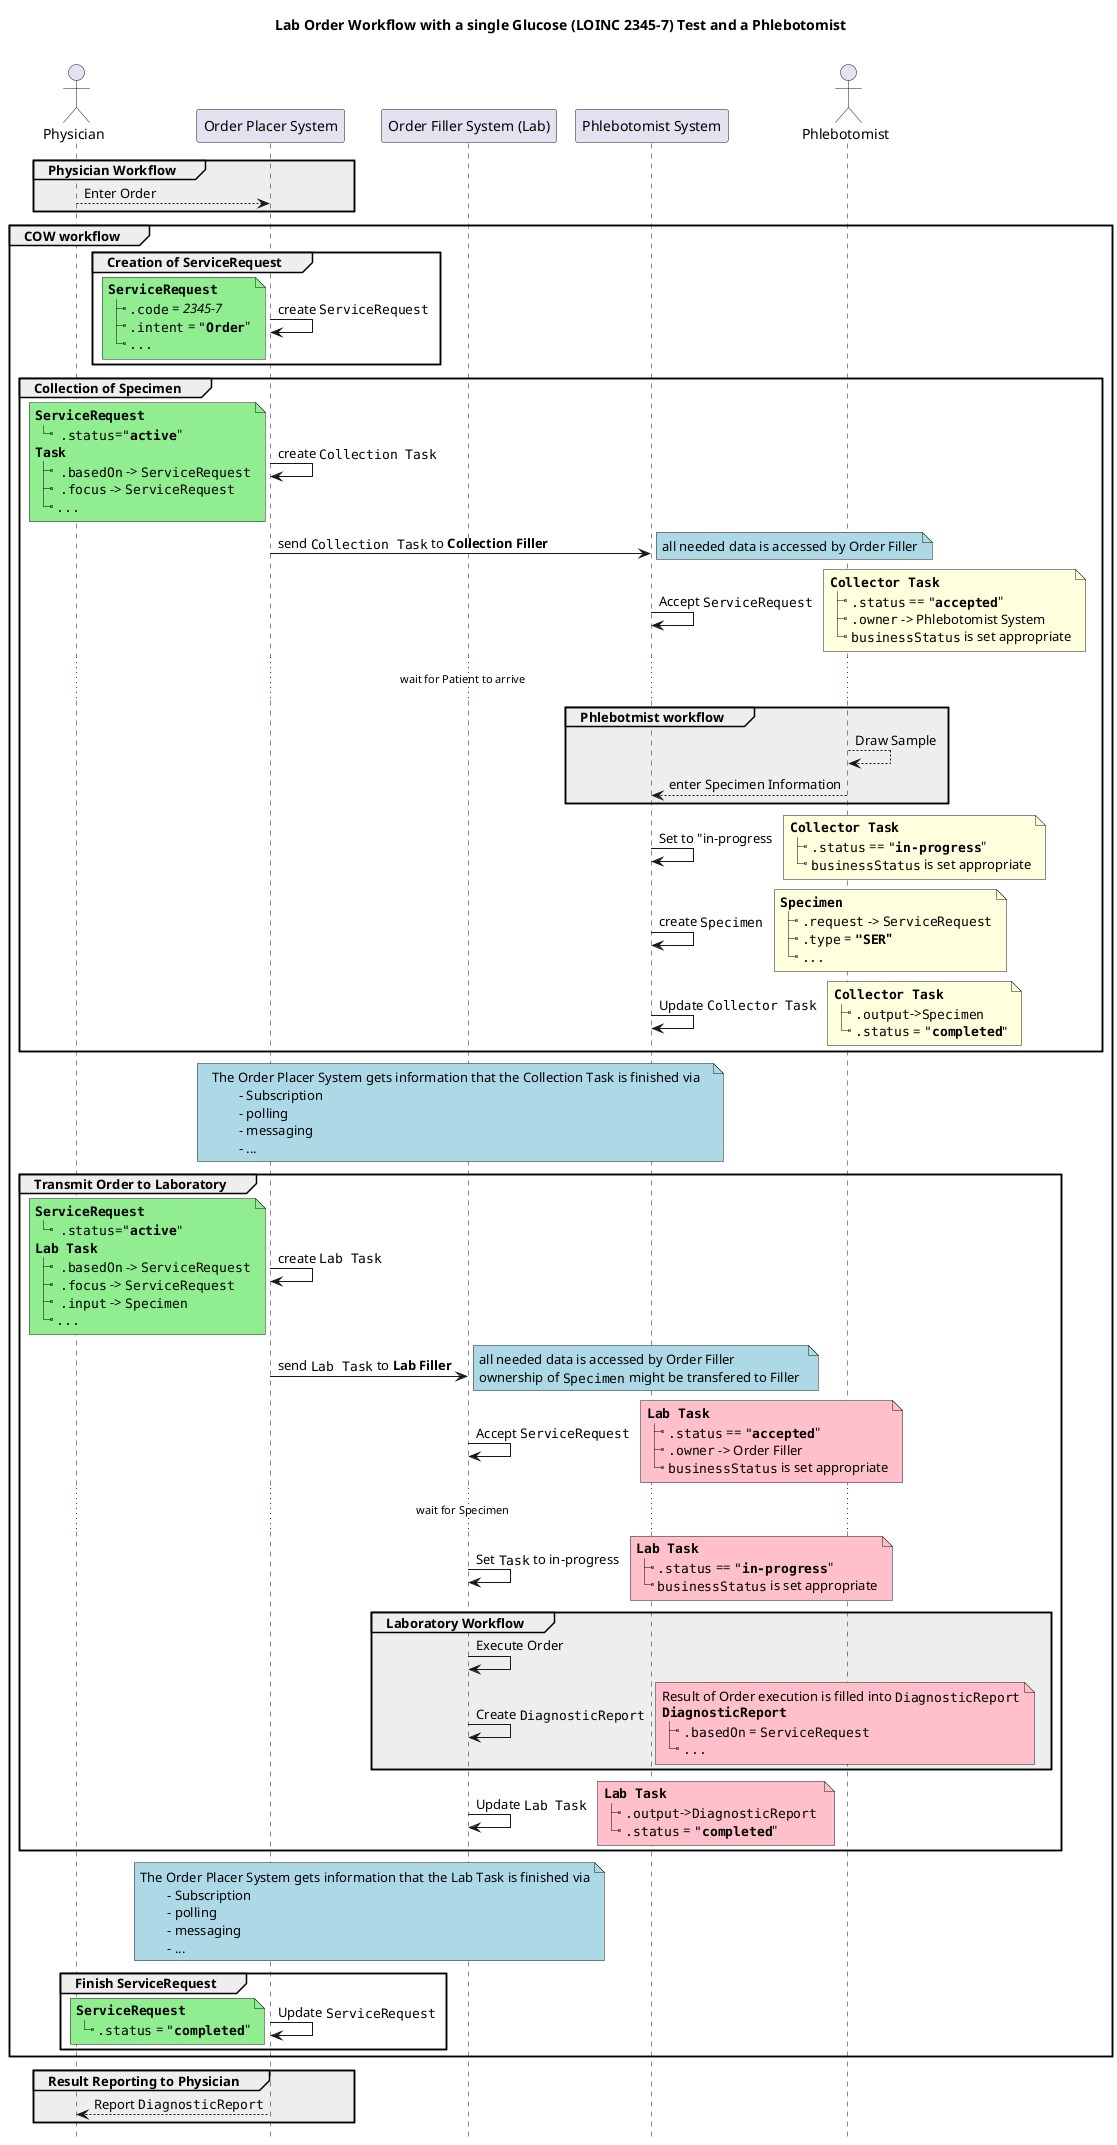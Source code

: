 @startuml
skinparam svgDimensionStyle false
'skinparam sequenceMessageAlign center
title 
	Lab Order Workflow with a single Glucose (LOINC 2345-7) Test and a Phlebotomist
	
end title
hide footbox

'note across #turquoise
'	**Assumptions:**
'	- Physician knows which Specimen to draw (i.e. via an Order Catalog)
'	- Specimen is drawn at a Phlebotomist
'	- It is clear which Order Filler will execute the Order
'	- ""ServiceRequest"" is owned by the Order Placer; changes are allowed only to be done by Placer
'	- ""Task"" is a shared resource of Placer and Filler and updated by both
'	- Order Result is reported via ""DiagnosticReport""
'	- ""DiagnosticReport"" is owned by the Order Filler
'	- Order is accepted and is fulfilled 
'	- Lab internal flow is **out of scope**
'	- All needed data is accessible
'	- Phlebotmist knows where to send the sample to
'	- Phlebotmist knows what to draw
'	**Not defined**
'	- Ownership of Specimen Resource (Ownership should/could/might change with the physical location)
'	- Transport of the Sample
'end note

actor Physician as Doc
participant "Order Placer System" as Placer
participant "Order Filler System (Lab)" as Filler
participant "Phlebotomist System" as Collector
actor "Phlebotomist" as Phlebo


group #eee Physician Workflow 
	Doc --> Placer: Enter Order
end

group COW workflow

	group Creation of ServiceRequest
	
		Placer -> Placer: create ""ServiceRequest"" 
		note left #lightgreen
			**""ServiceRequest""**
			|_ "".code"" = //2345-7//
			|_ "".intent"" = """**Order**"""
			|_ ""...""
		end note
	end
	

	group Collection of Specimen
		
		Placer -> Placer: create ""Collection Task"" 
		note left #lightgreen
			**""ServiceRequest""**
			|_  "".status""="""**active**"""
			**""Task""**
			|_  "".basedOn"" -> ""ServiceRequest""
			|_  "".focus"" -> ""ServiceRequest""
			|_ ""...""
		end note 
		
		Placer -> Collector: send ""Collection Task"" to **Collection Filler** 
		note right #lightblue
			all needed data is accessed by Order Filler
		end note

		Collector -> Collector: Accept ""ServiceRequest"" 
		note right 
			**""Collector Task""**
			|_ "".status"" == """**accepted**"""
			|_ "".owner"" -> Phlebotomist System 
			|_ ""businessStatus"" is set appropriate
		end note
		
		... wait for Patient to arrive ...
		
		group #eee Phlebotmist workflow
			Phlebo --> Phlebo: Draw Sample
			Phlebo --> Collector: enter Specimen Information
		end

		Collector -> Collector: Set to "in-progress
		note right 
			**""Collector Task""**
			|_ "".status"" == """**in-progress**"""
			|_ ""businessStatus"" is set appropriate
		end note

		
		Collector -> Collector: create ""Specimen"" 
		note right 
			**""Specimen""**
			|_ "".request"" -> ""ServiceRequest""
			|_ "".type"" = **"""SER"""**
			|_ ""...""
		end note
		
		Collector -> Collector: Update ""Collector Task""
		note right 
			**""Collector Task""**
			|_ "".output""->""Specimen"" 
			|_ "".status"" = """**completed**"""
		end note
	end

	note over Placer, Collector #lightblue
		The Order Placer System gets information that the Collection Task is finished via
			- Subscription
			- polling
			- messaging
			- ...
	end note

	group Transmit Order to Laboratory 
		
		Placer -> Placer: create ""Lab Task"" 
		note left #lightgreen
			**""ServiceRequest""**
			|_  "".status""="""**active**"""
			**""Lab Task""**
			|_  "".basedOn"" -> ""ServiceRequest""
			|_  "".focus"" -> ""ServiceRequest""
			|_  "".input"" -> ""Specimen""
			|_ ""...""
		end note 
		
		Placer -> Filler: send ""Lab Task"" to **Lab Filler** 
		note right #lightblue
			all needed data is accessed by Order Filler
			ownership of ""Specimen"" might be transfered to Filler 
		end note
	
		Filler -> Filler: Accept ""ServiceRequest"" 
		note right #pink
			**""Lab Task""**
			|_ "".status"" == """**accepted**"""
			|_ "".owner"" -> Order Filler
			|_ ""businessStatus"" is set appropriate
		end note
		
		... wait for Specimen ...
		
		Filler -> Filler: Set ""Task"" to in-progress
			note right #pink
			**""Lab Task""**
			|_ "".status"" == """**in-progress**"""
			|_ ""businessStatus"" is set appropriate
		end note

		
		group #eee Laboratory Workflow
		
			Filler -> Filler: Execute Order
			Filler -> Filler: Create ""DiagnosticReport"" 
			note right #pink
				Result of Order execution is filled into ""DiagnosticReport""
				**""DiagnosticReport""**
				|_ "".basedOn"" = ""ServiceRequest""
				|_ ""...""
			end note 
		end
	
		Filler -> Filler: Update ""Lab Task""
		note right #pink
			**""Lab Task""**
			|_ "".output""->""DiagnosticReport"" 
			|_ "".status"" = """**completed**"""
		end note
	end
	
	note over Placer, Filler #lightblue
		The Order Placer System gets information that the Lab Task is finished via
			- Subscription
			- polling
			- messaging
			- ...
	end note
	
	group Finish ServiceRequest
		
		Placer -> Placer: Update ""ServiceRequest"" 
		note left #lightgreen
			**""ServiceRequest""**
			|_ "".status"" = """**completed**"""
		end note
	end
end

Group #eee Result Reporting to Physician
	Placer --> Doc: Report ""DiagnosticReport""
end
@enduml
